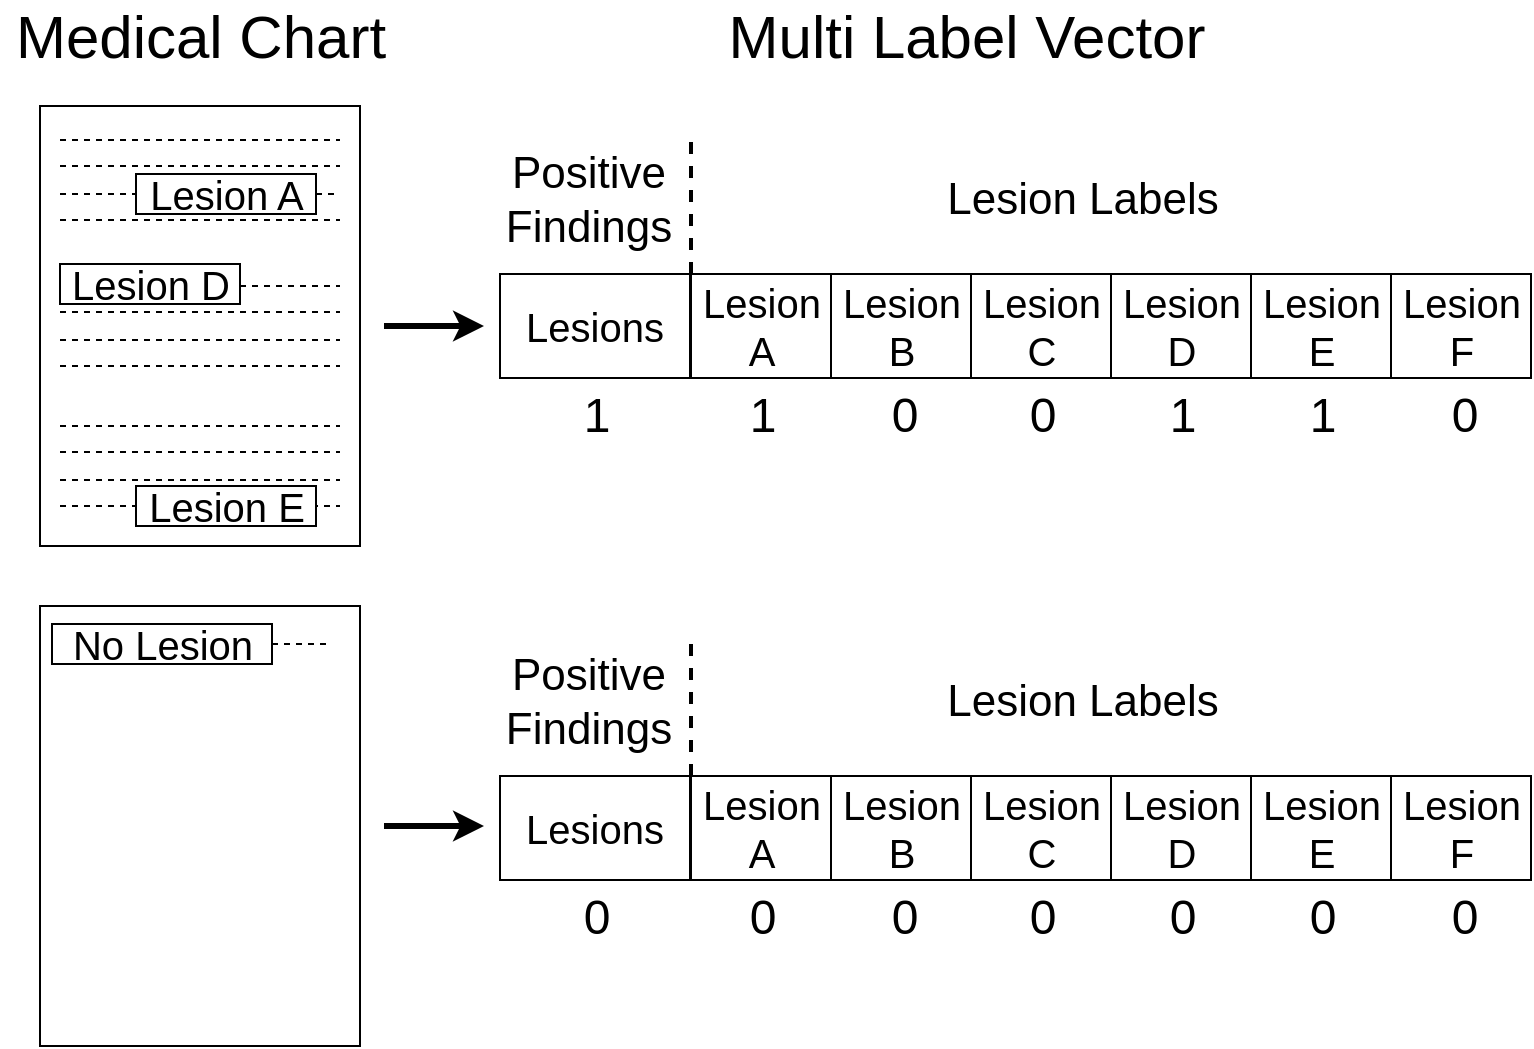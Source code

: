 <mxfile version="12.4.3" type="device" pages="1"><diagram id="EL3VpSMv7u9wMe-lOuKh" name="Page-1"><mxGraphModel dx="1202" dy="1225" grid="1" gridSize="10" guides="1" tooltips="1" connect="1" arrows="1" fold="1" page="1" pageScale="1" pageWidth="827" pageHeight="1169" math="0" shadow="0"><root><mxCell id="0"/><mxCell id="1" parent="0"/><mxCell id="x2icAH5Dcb5-Hj5fyPRV-1" value="&lt;font style=&quot;font-size: 30px&quot;&gt;Medical Chart&lt;/font&gt;" style="text;html=1;align=center;verticalAlign=middle;resizable=0;points=[];;autosize=1;" parent="1" vertex="1"><mxGeometry x="88" y="60" width="200" height="30" as="geometry"/></mxCell><mxCell id="x2icAH5Dcb5-Hj5fyPRV-2" value="&lt;font style=&quot;font-size: 30px&quot;&gt;Multi Label Vector&lt;/font&gt;" style="text;html=1;align=center;verticalAlign=middle;resizable=0;points=[];;autosize=1;" parent="1" vertex="1"><mxGeometry x="445.5" y="60" width="250" height="30" as="geometry"/></mxCell><mxCell id="x2icAH5Dcb5-Hj5fyPRV-10" value="" style="endArrow=classic;html=1;strokeWidth=3;" parent="1" edge="1"><mxGeometry width="50" height="50" relative="1" as="geometry"><mxPoint x="280" y="220" as="sourcePoint"/><mxPoint x="330" y="220" as="targetPoint"/></mxGeometry></mxCell><mxCell id="x2icAH5Dcb5-Hj5fyPRV-36" value="" style="endArrow=classic;html=1;strokeWidth=3;" parent="1" edge="1"><mxGeometry width="50" height="50" relative="1" as="geometry"><mxPoint x="280" y="470" as="sourcePoint"/><mxPoint x="330" y="470" as="targetPoint"/></mxGeometry></mxCell><mxCell id="x2icAH5Dcb5-Hj5fyPRV-58" value="" style="rounded=0;whiteSpace=wrap;html=1;" parent="1" vertex="1"><mxGeometry x="108" y="110" width="160" height="220" as="geometry"/></mxCell><mxCell id="x2icAH5Dcb5-Hj5fyPRV-59" value="" style="endArrow=none;html=1;dashed=1;" parent="1" edge="1"><mxGeometry width="50" height="50" relative="1" as="geometry"><mxPoint x="118" y="127" as="sourcePoint"/><mxPoint x="258" y="127" as="targetPoint"/></mxGeometry></mxCell><mxCell id="x2icAH5Dcb5-Hj5fyPRV-60" value="" style="endArrow=none;html=1;dashed=1;" parent="1" edge="1"><mxGeometry width="50" height="50" relative="1" as="geometry"><mxPoint x="118" y="140" as="sourcePoint"/><mxPoint x="258" y="140" as="targetPoint"/></mxGeometry></mxCell><mxCell id="x2icAH5Dcb5-Hj5fyPRV-61" value="" style="endArrow=none;html=1;dashed=1;" parent="1" source="x2icAH5Dcb5-Hj5fyPRV-71" edge="1"><mxGeometry width="50" height="50" relative="1" as="geometry"><mxPoint x="118" y="154" as="sourcePoint"/><mxPoint x="258" y="154" as="targetPoint"/></mxGeometry></mxCell><mxCell id="x2icAH5Dcb5-Hj5fyPRV-62" value="" style="endArrow=none;html=1;dashed=1;" parent="1" edge="1"><mxGeometry width="50" height="50" relative="1" as="geometry"><mxPoint x="118" y="167" as="sourcePoint"/><mxPoint x="258" y="167" as="targetPoint"/></mxGeometry></mxCell><mxCell id="x2icAH5Dcb5-Hj5fyPRV-63" value="" style="endArrow=none;html=1;dashed=1;" parent="1" edge="1"><mxGeometry width="50" height="50" relative="1" as="geometry"><mxPoint x="118" y="200" as="sourcePoint"/><mxPoint x="258" y="200" as="targetPoint"/></mxGeometry></mxCell><mxCell id="x2icAH5Dcb5-Hj5fyPRV-64" value="" style="endArrow=none;html=1;dashed=1;" parent="1" edge="1"><mxGeometry width="50" height="50" relative="1" as="geometry"><mxPoint x="118" y="213" as="sourcePoint"/><mxPoint x="258" y="213" as="targetPoint"/></mxGeometry></mxCell><mxCell id="x2icAH5Dcb5-Hj5fyPRV-65" value="" style="endArrow=none;html=1;dashed=1;" parent="1" edge="1"><mxGeometry width="50" height="50" relative="1" as="geometry"><mxPoint x="118" y="227" as="sourcePoint"/><mxPoint x="258" y="227" as="targetPoint"/></mxGeometry></mxCell><mxCell id="x2icAH5Dcb5-Hj5fyPRV-66" value="" style="endArrow=none;html=1;dashed=1;" parent="1" edge="1"><mxGeometry width="50" height="50" relative="1" as="geometry"><mxPoint x="118" y="240" as="sourcePoint"/><mxPoint x="258" y="240" as="targetPoint"/></mxGeometry></mxCell><mxCell id="x2icAH5Dcb5-Hj5fyPRV-67" value="" style="endArrow=none;html=1;dashed=1;" parent="1" edge="1"><mxGeometry width="50" height="50" relative="1" as="geometry"><mxPoint x="118" y="270" as="sourcePoint"/><mxPoint x="258" y="270" as="targetPoint"/></mxGeometry></mxCell><mxCell id="x2icAH5Dcb5-Hj5fyPRV-68" value="" style="endArrow=none;html=1;dashed=1;" parent="1" edge="1"><mxGeometry width="50" height="50" relative="1" as="geometry"><mxPoint x="118" y="283" as="sourcePoint"/><mxPoint x="258" y="283" as="targetPoint"/></mxGeometry></mxCell><mxCell id="x2icAH5Dcb5-Hj5fyPRV-69" value="" style="endArrow=none;html=1;dashed=1;" parent="1" edge="1"><mxGeometry width="50" height="50" relative="1" as="geometry"><mxPoint x="118" y="297" as="sourcePoint"/><mxPoint x="258" y="297" as="targetPoint"/></mxGeometry></mxCell><mxCell id="x2icAH5Dcb5-Hj5fyPRV-70" value="" style="endArrow=none;html=1;dashed=1;" parent="1" edge="1"><mxGeometry width="50" height="50" relative="1" as="geometry"><mxPoint x="118" y="310" as="sourcePoint"/><mxPoint x="258" y="310" as="targetPoint"/></mxGeometry></mxCell><mxCell id="x2icAH5Dcb5-Hj5fyPRV-71" value="&lt;font style=&quot;font-size: 20px&quot;&gt;Lesion A&lt;/font&gt;" style="text;html=1;align=center;verticalAlign=middle;resizable=0;points=[];;autosize=1;strokeColor=#000000;fillColor=#ffffff;" parent="1" vertex="1"><mxGeometry x="156" y="144" width="90" height="20" as="geometry"/></mxCell><mxCell id="x2icAH5Dcb5-Hj5fyPRV-72" value="" style="endArrow=none;html=1;dashed=1;" parent="1" target="x2icAH5Dcb5-Hj5fyPRV-71" edge="1"><mxGeometry width="50" height="50" relative="1" as="geometry"><mxPoint x="118" y="154" as="sourcePoint"/><mxPoint x="258" y="154" as="targetPoint"/></mxGeometry></mxCell><mxCell id="x2icAH5Dcb5-Hj5fyPRV-74" value="&lt;font style=&quot;font-size: 20px&quot;&gt;Lesion D&lt;/font&gt;" style="text;html=1;align=center;verticalAlign=middle;resizable=0;points=[];;autosize=1;strokeColor=#000000;fillColor=#ffffff;" parent="1" vertex="1"><mxGeometry x="118" y="189" width="90" height="20" as="geometry"/></mxCell><mxCell id="x2icAH5Dcb5-Hj5fyPRV-75" value="&lt;font style=&quot;font-size: 20px&quot;&gt;Lesion E&lt;/font&gt;" style="text;html=1;align=center;verticalAlign=middle;resizable=0;points=[];;autosize=1;strokeColor=#000000;fillColor=#ffffff;" parent="1" vertex="1"><mxGeometry x="156" y="300" width="90" height="20" as="geometry"/></mxCell><mxCell id="x2icAH5Dcb5-Hj5fyPRV-78" value="" style="rounded=0;whiteSpace=wrap;html=1;" parent="1" vertex="1"><mxGeometry x="108" y="360" width="160" height="220" as="geometry"/></mxCell><mxCell id="x2icAH5Dcb5-Hj5fyPRV-98" value="" style="endArrow=none;html=1;dashed=1;" parent="1" source="x2icAH5Dcb5-Hj5fyPRV-96" edge="1"><mxGeometry width="50" height="50" relative="1" as="geometry"><mxPoint x="123" y="379" as="sourcePoint"/><mxPoint x="253" y="379" as="targetPoint"/></mxGeometry></mxCell><mxCell id="x2icAH5Dcb5-Hj5fyPRV-99" value="" style="endArrow=none;html=1;dashed=1;" parent="1" target="x2icAH5Dcb5-Hj5fyPRV-96" edge="1"><mxGeometry width="50" height="50" relative="1" as="geometry"><mxPoint x="123" y="379" as="sourcePoint"/><mxPoint x="253" y="379" as="targetPoint"/></mxGeometry></mxCell><mxCell id="Ux-RtUxQKHfNJBztkYY6-1" value="&lt;font style=&quot;font-size: 20px&quot;&gt;Lesion&lt;br&gt;A&lt;/font&gt;" style="rounded=0;whiteSpace=wrap;html=1;strokeColor=#000000;fillColor=#ffffff;" parent="1" vertex="1"><mxGeometry x="433.5" y="194" width="70" height="52" as="geometry"/></mxCell><mxCell id="Ux-RtUxQKHfNJBztkYY6-6" value="&lt;font style=&quot;font-size: 20px&quot;&gt;Lesion&lt;br&gt;B&lt;br&gt;&lt;/font&gt;" style="rounded=0;whiteSpace=wrap;html=1;strokeColor=#000000;fillColor=#ffffff;" parent="1" vertex="1"><mxGeometry x="503.5" y="194" width="70" height="52" as="geometry"/></mxCell><mxCell id="Ux-RtUxQKHfNJBztkYY6-7" value="&lt;font style=&quot;font-size: 20px&quot;&gt;Lesion&lt;br&gt;C&lt;br&gt;&lt;/font&gt;" style="rounded=0;whiteSpace=wrap;html=1;strokeColor=#000000;fillColor=#ffffff;" parent="1" vertex="1"><mxGeometry x="573.5" y="194" width="70" height="52" as="geometry"/></mxCell><mxCell id="Ux-RtUxQKHfNJBztkYY6-8" value="&lt;font style=&quot;font-size: 20px&quot;&gt;Lesion&lt;br&gt;D&lt;br&gt;&lt;/font&gt;" style="rounded=0;whiteSpace=wrap;html=1;strokeColor=#000000;fillColor=#ffffff;" parent="1" vertex="1"><mxGeometry x="643.5" y="194" width="70" height="52" as="geometry"/></mxCell><mxCell id="Ux-RtUxQKHfNJBztkYY6-9" value="&lt;font style=&quot;font-size: 20px&quot;&gt;Lesion&lt;br&gt;E&lt;br&gt;&lt;/font&gt;" style="rounded=0;whiteSpace=wrap;html=1;strokeColor=#000000;fillColor=#ffffff;" parent="1" vertex="1"><mxGeometry x="713.5" y="194" width="70" height="52" as="geometry"/></mxCell><mxCell id="Ux-RtUxQKHfNJBztkYY6-10" value="&lt;font style=&quot;font-size: 20px&quot;&gt;Lesion&lt;br&gt;F&lt;br&gt;&lt;/font&gt;" style="rounded=0;whiteSpace=wrap;html=1;strokeColor=#000000;fillColor=#ffffff;" parent="1" vertex="1"><mxGeometry x="783.5" y="194" width="70" height="52" as="geometry"/></mxCell><mxCell id="ksLMf7LGuD_Z1kxrFTWM-1" value="&lt;span style=&quot;font-size: 20px&quot;&gt;Lesions&lt;/span&gt;" style="rounded=0;whiteSpace=wrap;html=1;strokeColor=#000000;fillColor=#ffffff;" parent="1" vertex="1"><mxGeometry x="338" y="194" width="95" height="52" as="geometry"/></mxCell><mxCell id="ksLMf7LGuD_Z1kxrFTWM-2" value="" style="endArrow=none;dashed=1;html=1;strokeWidth=2;" parent="1" edge="1"><mxGeometry width="50" height="50" relative="1" as="geometry"><mxPoint x="433.5" y="194" as="sourcePoint"/><mxPoint x="433.5" y="124" as="targetPoint"/></mxGeometry></mxCell><mxCell id="ksLMf7LGuD_Z1kxrFTWM-3" value="&lt;font style=&quot;font-size: 22px&quot;&gt;Positive&lt;br&gt;Findings&lt;/font&gt;" style="text;html=1;align=center;verticalAlign=middle;resizable=0;points=[];;autosize=1;" parent="1" vertex="1"><mxGeometry x="332" y="137" width="100" height="40" as="geometry"/></mxCell><mxCell id="ksLMf7LGuD_Z1kxrFTWM-4" value="&lt;span style=&quot;font-size: 22px&quot;&gt;Lesion Labels&lt;/span&gt;" style="text;html=1;align=center;verticalAlign=middle;resizable=0;points=[];;autosize=1;" parent="1" vertex="1"><mxGeometry x="553.5" y="147" width="150" height="20" as="geometry"/></mxCell><mxCell id="ksLMf7LGuD_Z1kxrFTWM-5" value="&lt;font style=&quot;font-size: 24px&quot;&gt;1&lt;/font&gt;" style="text;html=1;align=center;verticalAlign=middle;resizable=0;points=[];;autosize=1;" parent="1" vertex="1"><mxGeometry x="370.5" y="255" width="30" height="20" as="geometry"/></mxCell><mxCell id="ksLMf7LGuD_Z1kxrFTWM-6" value="&lt;font style=&quot;font-size: 24px&quot;&gt;1&lt;/font&gt;" style="text;html=1;align=center;verticalAlign=middle;resizable=0;points=[];;autosize=1;" parent="1" vertex="1"><mxGeometry x="453.5" y="255" width="30" height="20" as="geometry"/></mxCell><mxCell id="ksLMf7LGuD_Z1kxrFTWM-7" value="&lt;font style=&quot;font-size: 24px&quot;&gt;0&lt;/font&gt;" style="text;html=1;align=center;verticalAlign=middle;resizable=0;points=[];;autosize=1;" parent="1" vertex="1"><mxGeometry x="525" y="255" width="30" height="20" as="geometry"/></mxCell><mxCell id="ksLMf7LGuD_Z1kxrFTWM-8" value="&lt;font style=&quot;font-size: 24px&quot;&gt;0&lt;/font&gt;" style="text;html=1;align=center;verticalAlign=middle;resizable=0;points=[];;autosize=1;" parent="1" vertex="1"><mxGeometry x="593.5" y="255" width="30" height="20" as="geometry"/></mxCell><mxCell id="ksLMf7LGuD_Z1kxrFTWM-9" value="&lt;font style=&quot;font-size: 24px&quot;&gt;1&lt;/font&gt;" style="text;html=1;align=center;verticalAlign=middle;resizable=0;points=[];;autosize=1;" parent="1" vertex="1"><mxGeometry x="663.5" y="255" width="30" height="20" as="geometry"/></mxCell><mxCell id="ksLMf7LGuD_Z1kxrFTWM-10" value="&lt;font style=&quot;font-size: 24px&quot;&gt;1&lt;/font&gt;" style="text;html=1;align=center;verticalAlign=middle;resizable=0;points=[];;autosize=1;" parent="1" vertex="1"><mxGeometry x="733.5" y="255" width="30" height="20" as="geometry"/></mxCell><mxCell id="ksLMf7LGuD_Z1kxrFTWM-11" value="&lt;font style=&quot;font-size: 24px&quot;&gt;0&lt;/font&gt;" style="text;html=1;align=center;verticalAlign=middle;resizable=0;points=[];;autosize=1;" parent="1" vertex="1"><mxGeometry x="804.5" y="255" width="30" height="20" as="geometry"/></mxCell><mxCell id="ksLMf7LGuD_Z1kxrFTWM-12" value="&lt;font style=&quot;font-size: 20px&quot;&gt;Lesion&lt;br&gt;A&lt;/font&gt;" style="rounded=0;whiteSpace=wrap;html=1;strokeColor=#000000;fillColor=#ffffff;" parent="1" vertex="1"><mxGeometry x="433.5" y="445" width="70" height="52" as="geometry"/></mxCell><mxCell id="ksLMf7LGuD_Z1kxrFTWM-13" value="&lt;font style=&quot;font-size: 20px&quot;&gt;Lesion&lt;br&gt;B&lt;br&gt;&lt;/font&gt;" style="rounded=0;whiteSpace=wrap;html=1;strokeColor=#000000;fillColor=#ffffff;" parent="1" vertex="1"><mxGeometry x="503.5" y="445" width="70" height="52" as="geometry"/></mxCell><mxCell id="ksLMf7LGuD_Z1kxrFTWM-14" value="&lt;font style=&quot;font-size: 20px&quot;&gt;Lesion&lt;br&gt;C&lt;br&gt;&lt;/font&gt;" style="rounded=0;whiteSpace=wrap;html=1;strokeColor=#000000;fillColor=#ffffff;" parent="1" vertex="1"><mxGeometry x="573.5" y="445" width="70" height="52" as="geometry"/></mxCell><mxCell id="ksLMf7LGuD_Z1kxrFTWM-15" value="&lt;font style=&quot;font-size: 20px&quot;&gt;Lesion&lt;br&gt;D&lt;br&gt;&lt;/font&gt;" style="rounded=0;whiteSpace=wrap;html=1;strokeColor=#000000;fillColor=#ffffff;" parent="1" vertex="1"><mxGeometry x="643.5" y="445" width="70" height="52" as="geometry"/></mxCell><mxCell id="ksLMf7LGuD_Z1kxrFTWM-16" value="&lt;font style=&quot;font-size: 20px&quot;&gt;Lesion&lt;br&gt;E&lt;br&gt;&lt;/font&gt;" style="rounded=0;whiteSpace=wrap;html=1;strokeColor=#000000;fillColor=#ffffff;" parent="1" vertex="1"><mxGeometry x="713.5" y="445" width="70" height="52" as="geometry"/></mxCell><mxCell id="ksLMf7LGuD_Z1kxrFTWM-17" value="&lt;font style=&quot;font-size: 20px&quot;&gt;Lesion&lt;br&gt;F&lt;br&gt;&lt;/font&gt;" style="rounded=0;whiteSpace=wrap;html=1;strokeColor=#000000;fillColor=#ffffff;" parent="1" vertex="1"><mxGeometry x="783.5" y="445" width="70" height="52" as="geometry"/></mxCell><mxCell id="ksLMf7LGuD_Z1kxrFTWM-18" value="&lt;span style=&quot;font-size: 20px&quot;&gt;Lesions&lt;/span&gt;" style="rounded=0;whiteSpace=wrap;html=1;strokeColor=#000000;fillColor=#ffffff;" parent="1" vertex="1"><mxGeometry x="338" y="445" width="95" height="52" as="geometry"/></mxCell><mxCell id="ksLMf7LGuD_Z1kxrFTWM-19" value="" style="endArrow=none;dashed=1;html=1;strokeWidth=2;" parent="1" edge="1"><mxGeometry width="50" height="50" relative="1" as="geometry"><mxPoint x="433.5" y="445" as="sourcePoint"/><mxPoint x="433.5" y="375" as="targetPoint"/></mxGeometry></mxCell><mxCell id="ksLMf7LGuD_Z1kxrFTWM-20" value="&lt;font style=&quot;font-size: 22px&quot;&gt;Positive&lt;br&gt;Findings&lt;/font&gt;" style="text;html=1;align=center;verticalAlign=middle;resizable=0;points=[];;autosize=1;" parent="1" vertex="1"><mxGeometry x="332" y="388" width="100" height="40" as="geometry"/></mxCell><mxCell id="ksLMf7LGuD_Z1kxrFTWM-21" value="&lt;span style=&quot;font-size: 22px&quot;&gt;Lesion Labels&lt;/span&gt;" style="text;html=1;align=center;verticalAlign=middle;resizable=0;points=[];;autosize=1;" parent="1" vertex="1"><mxGeometry x="553.5" y="398" width="150" height="20" as="geometry"/></mxCell><mxCell id="ksLMf7LGuD_Z1kxrFTWM-22" value="&lt;font style=&quot;font-size: 24px&quot;&gt;0&lt;/font&gt;" style="text;html=1;align=center;verticalAlign=middle;resizable=0;points=[];;autosize=1;" parent="1" vertex="1"><mxGeometry x="370.5" y="506" width="30" height="20" as="geometry"/></mxCell><mxCell id="ksLMf7LGuD_Z1kxrFTWM-23" value="&lt;font style=&quot;font-size: 24px&quot;&gt;0&lt;/font&gt;" style="text;html=1;align=center;verticalAlign=middle;resizable=0;points=[];;autosize=1;" parent="1" vertex="1"><mxGeometry x="453.5" y="506" width="30" height="20" as="geometry"/></mxCell><mxCell id="ksLMf7LGuD_Z1kxrFTWM-24" value="&lt;font style=&quot;font-size: 24px&quot;&gt;0&lt;/font&gt;" style="text;html=1;align=center;verticalAlign=middle;resizable=0;points=[];;autosize=1;" parent="1" vertex="1"><mxGeometry x="525" y="506" width="30" height="20" as="geometry"/></mxCell><mxCell id="ksLMf7LGuD_Z1kxrFTWM-25" value="&lt;font style=&quot;font-size: 24px&quot;&gt;0&lt;/font&gt;" style="text;html=1;align=center;verticalAlign=middle;resizable=0;points=[];;autosize=1;" parent="1" vertex="1"><mxGeometry x="593.5" y="506" width="30" height="20" as="geometry"/></mxCell><mxCell id="ksLMf7LGuD_Z1kxrFTWM-26" value="&lt;font style=&quot;font-size: 24px&quot;&gt;0&lt;/font&gt;" style="text;html=1;align=center;verticalAlign=middle;resizable=0;points=[];;autosize=1;" parent="1" vertex="1"><mxGeometry x="663.5" y="506" width="30" height="20" as="geometry"/></mxCell><mxCell id="ksLMf7LGuD_Z1kxrFTWM-27" value="&lt;font style=&quot;font-size: 24px&quot;&gt;0&lt;/font&gt;" style="text;html=1;align=center;verticalAlign=middle;resizable=0;points=[];;autosize=1;" parent="1" vertex="1"><mxGeometry x="733.5" y="506" width="30" height="20" as="geometry"/></mxCell><mxCell id="ksLMf7LGuD_Z1kxrFTWM-28" value="&lt;font style=&quot;font-size: 24px&quot;&gt;0&lt;/font&gt;" style="text;html=1;align=center;verticalAlign=middle;resizable=0;points=[];;autosize=1;" parent="1" vertex="1"><mxGeometry x="804.5" y="506" width="30" height="20" as="geometry"/></mxCell><mxCell id="x2icAH5Dcb5-Hj5fyPRV-96" value="&lt;font style=&quot;font-size: 20px&quot;&gt;No Lesion&lt;/font&gt;" style="text;html=1;align=center;verticalAlign=middle;resizable=0;points=[];;autosize=1;strokeColor=#000000;fillColor=#ffffff;" parent="1" vertex="1"><mxGeometry x="114" y="369" width="110" height="20" as="geometry"/></mxCell></root></mxGraphModel></diagram></mxfile>